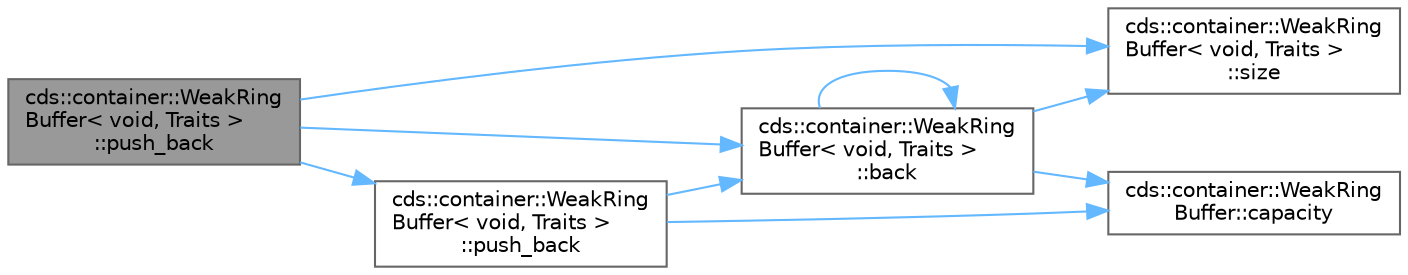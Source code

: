 digraph "cds::container::WeakRingBuffer&lt; void, Traits &gt;::push_back"
{
 // LATEX_PDF_SIZE
  bgcolor="transparent";
  edge [fontname=Helvetica,fontsize=10,labelfontname=Helvetica,labelfontsize=10];
  node [fontname=Helvetica,fontsize=10,shape=box,height=0.2,width=0.4];
  rankdir="LR";
  Node1 [id="Node000001",label="cds::container::WeakRing\lBuffer\< void, Traits \>\l::push_back",height=0.2,width=0.4,color="gray40", fillcolor="grey60", style="filled", fontcolor="black",tooltip="[producer] Push data of size bytes into ring"];
  Node1 -> Node2 [id="edge1_Node000001_Node000002",color="steelblue1",style="solid",tooltip=" "];
  Node2 [id="Node000002",label="cds::container::WeakRing\lBuffer\< void, Traits \>\l::back",height=0.2,width=0.4,color="grey40", fillcolor="white", style="filled",URL="$classcds_1_1container_1_1_weak_ring_buffer_3_01void_00_01_traits_01_4.html#aedd1009eec04ec2f8d45443ba09e8a93",tooltip="[producer] Reserve size bytes"];
  Node2 -> Node2 [id="edge2_Node000002_Node000002",color="steelblue1",style="solid",tooltip=" "];
  Node2 -> Node3 [id="edge3_Node000002_Node000003",color="steelblue1",style="solid",tooltip=" "];
  Node3 [id="Node000003",label="cds::container::WeakRing\lBuffer::capacity",height=0.2,width=0.4,color="grey40", fillcolor="white", style="filled",URL="$classcds_1_1container_1_1_weak_ring_buffer.html#a8cfc17f95530b21aba8f9b6512f7cdc8",tooltip="Returns capacity of the ring buffer"];
  Node2 -> Node4 [id="edge4_Node000002_Node000004",color="steelblue1",style="solid",tooltip=" "];
  Node4 [id="Node000004",label="cds::container::WeakRing\lBuffer\< void, Traits \>\l::size",height=0.2,width=0.4,color="grey40", fillcolor="white", style="filled",URL="$classcds_1_1container_1_1_weak_ring_buffer_3_01void_00_01_traits_01_4.html#adb177419838e0e003f1fb110fc578bd3",tooltip="Returns the current size of ring buffer"];
  Node1 -> Node5 [id="edge5_Node000001_Node000005",color="steelblue1",style="solid",tooltip=" "];
  Node5 [id="Node000005",label="cds::container::WeakRing\lBuffer\< void, Traits \>\l::push_back",height=0.2,width=0.4,color="grey40", fillcolor="white", style="filled",URL="$classcds_1_1container_1_1_weak_ring_buffer_3_01void_00_01_traits_01_4.html#a0f6f6e7b2487fedc256e0d3cbabb4ee1",tooltip="[producer] Push reserved bytes into ring"];
  Node5 -> Node2 [id="edge6_Node000005_Node000002",color="steelblue1",style="solid",tooltip=" "];
  Node5 -> Node3 [id="edge7_Node000005_Node000003",color="steelblue1",style="solid",tooltip=" "];
  Node1 -> Node4 [id="edge8_Node000001_Node000004",color="steelblue1",style="solid",tooltip=" "];
}
